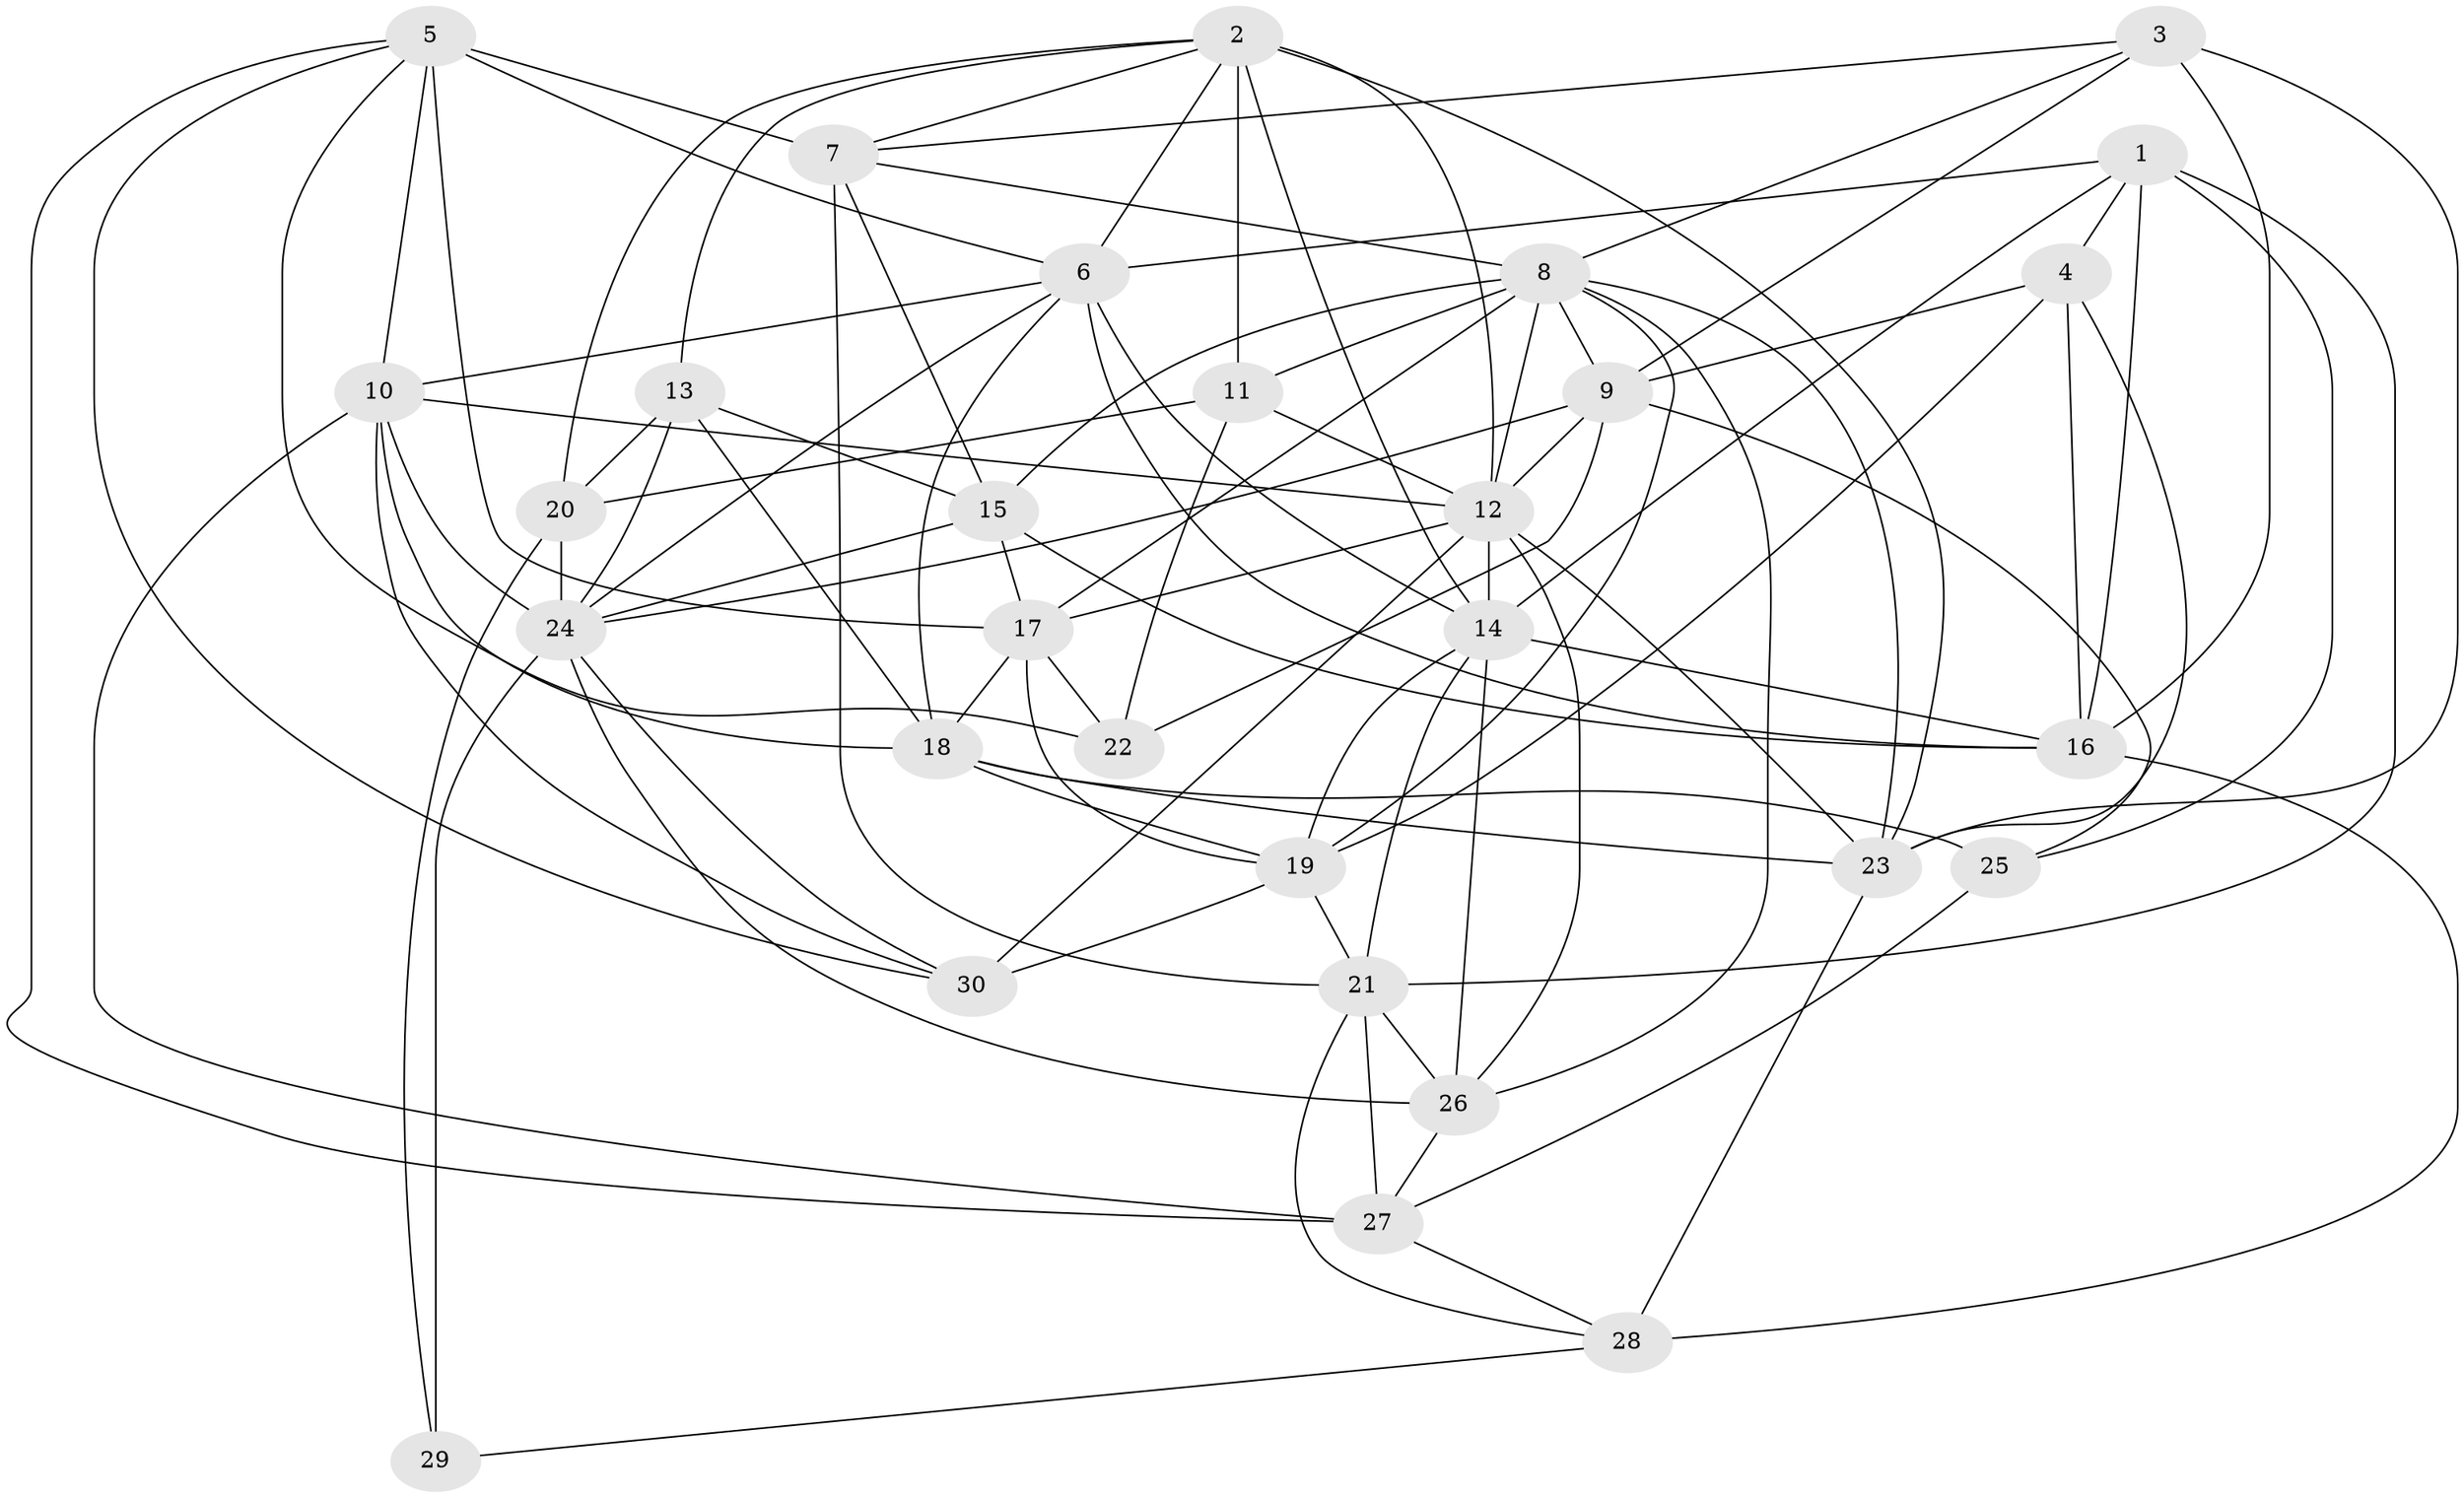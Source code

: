 // original degree distribution, {4: 1.0}
// Generated by graph-tools (version 1.1) at 2025/53/03/04/25 22:53:32]
// undirected, 30 vertices, 96 edges
graph export_dot {
  node [color=gray90,style=filled];
  1;
  2;
  3;
  4;
  5;
  6;
  7;
  8;
  9;
  10;
  11;
  12;
  13;
  14;
  15;
  16;
  17;
  18;
  19;
  20;
  21;
  22;
  23;
  24;
  25;
  26;
  27;
  28;
  29;
  30;
  1 -- 4 [weight=1.0];
  1 -- 6 [weight=1.0];
  1 -- 14 [weight=1.0];
  1 -- 16 [weight=1.0];
  1 -- 21 [weight=1.0];
  1 -- 25 [weight=1.0];
  2 -- 6 [weight=1.0];
  2 -- 7 [weight=1.0];
  2 -- 11 [weight=4.0];
  2 -- 12 [weight=1.0];
  2 -- 13 [weight=1.0];
  2 -- 14 [weight=1.0];
  2 -- 20 [weight=1.0];
  2 -- 23 [weight=2.0];
  3 -- 7 [weight=1.0];
  3 -- 8 [weight=1.0];
  3 -- 9 [weight=1.0];
  3 -- 16 [weight=1.0];
  3 -- 23 [weight=2.0];
  4 -- 9 [weight=2.0];
  4 -- 16 [weight=3.0];
  4 -- 19 [weight=1.0];
  4 -- 23 [weight=1.0];
  5 -- 6 [weight=1.0];
  5 -- 7 [weight=4.0];
  5 -- 10 [weight=1.0];
  5 -- 17 [weight=1.0];
  5 -- 22 [weight=1.0];
  5 -- 27 [weight=3.0];
  5 -- 30 [weight=1.0];
  6 -- 10 [weight=1.0];
  6 -- 14 [weight=1.0];
  6 -- 16 [weight=3.0];
  6 -- 18 [weight=1.0];
  6 -- 24 [weight=1.0];
  7 -- 8 [weight=1.0];
  7 -- 15 [weight=2.0];
  7 -- 21 [weight=1.0];
  8 -- 9 [weight=1.0];
  8 -- 11 [weight=1.0];
  8 -- 12 [weight=1.0];
  8 -- 15 [weight=2.0];
  8 -- 17 [weight=2.0];
  8 -- 19 [weight=1.0];
  8 -- 23 [weight=1.0];
  8 -- 26 [weight=1.0];
  9 -- 12 [weight=1.0];
  9 -- 22 [weight=5.0];
  9 -- 24 [weight=1.0];
  9 -- 25 [weight=1.0];
  10 -- 12 [weight=1.0];
  10 -- 18 [weight=1.0];
  10 -- 24 [weight=2.0];
  10 -- 27 [weight=1.0];
  10 -- 30 [weight=1.0];
  11 -- 12 [weight=1.0];
  11 -- 20 [weight=1.0];
  11 -- 22 [weight=1.0];
  12 -- 14 [weight=1.0];
  12 -- 17 [weight=1.0];
  12 -- 23 [weight=1.0];
  12 -- 26 [weight=1.0];
  12 -- 30 [weight=1.0];
  13 -- 15 [weight=1.0];
  13 -- 18 [weight=2.0];
  13 -- 20 [weight=1.0];
  13 -- 24 [weight=1.0];
  14 -- 16 [weight=2.0];
  14 -- 19 [weight=1.0];
  14 -- 21 [weight=2.0];
  14 -- 26 [weight=1.0];
  15 -- 16 [weight=1.0];
  15 -- 17 [weight=1.0];
  15 -- 24 [weight=1.0];
  16 -- 28 [weight=1.0];
  17 -- 18 [weight=1.0];
  17 -- 19 [weight=1.0];
  17 -- 22 [weight=1.0];
  18 -- 19 [weight=1.0];
  18 -- 23 [weight=1.0];
  18 -- 25 [weight=3.0];
  19 -- 21 [weight=1.0];
  19 -- 30 [weight=2.0];
  20 -- 24 [weight=2.0];
  20 -- 29 [weight=1.0];
  21 -- 26 [weight=1.0];
  21 -- 27 [weight=1.0];
  21 -- 28 [weight=1.0];
  23 -- 28 [weight=2.0];
  24 -- 26 [weight=1.0];
  24 -- 29 [weight=2.0];
  24 -- 30 [weight=1.0];
  25 -- 27 [weight=1.0];
  26 -- 27 [weight=1.0];
  27 -- 28 [weight=1.0];
  28 -- 29 [weight=1.0];
}
